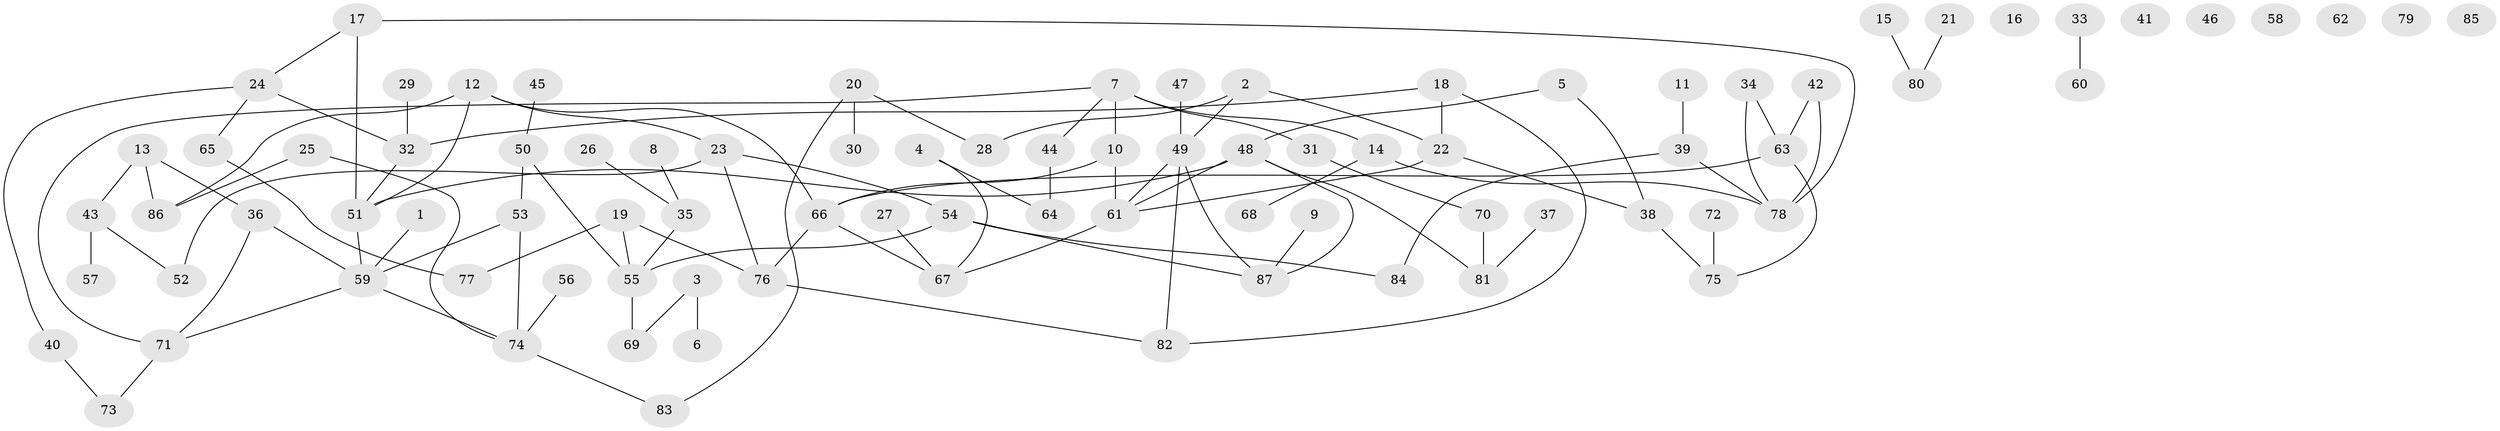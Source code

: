 // coarse degree distribution, {4: 0.08620689655172414, 3: 0.20689655172413793, 1: 0.20689655172413793, 2: 0.1896551724137931, 6: 0.034482758620689655, 7: 0.08620689655172414, 0: 0.13793103448275862, 5: 0.05172413793103448}
// Generated by graph-tools (version 1.1) at 2025/23/03/03/25 07:23:28]
// undirected, 87 vertices, 106 edges
graph export_dot {
graph [start="1"]
  node [color=gray90,style=filled];
  1;
  2;
  3;
  4;
  5;
  6;
  7;
  8;
  9;
  10;
  11;
  12;
  13;
  14;
  15;
  16;
  17;
  18;
  19;
  20;
  21;
  22;
  23;
  24;
  25;
  26;
  27;
  28;
  29;
  30;
  31;
  32;
  33;
  34;
  35;
  36;
  37;
  38;
  39;
  40;
  41;
  42;
  43;
  44;
  45;
  46;
  47;
  48;
  49;
  50;
  51;
  52;
  53;
  54;
  55;
  56;
  57;
  58;
  59;
  60;
  61;
  62;
  63;
  64;
  65;
  66;
  67;
  68;
  69;
  70;
  71;
  72;
  73;
  74;
  75;
  76;
  77;
  78;
  79;
  80;
  81;
  82;
  83;
  84;
  85;
  86;
  87;
  1 -- 59;
  2 -- 22;
  2 -- 28;
  2 -- 49;
  3 -- 6;
  3 -- 69;
  4 -- 64;
  4 -- 67;
  5 -- 38;
  5 -- 48;
  7 -- 10;
  7 -- 14;
  7 -- 31;
  7 -- 44;
  7 -- 71;
  8 -- 35;
  9 -- 87;
  10 -- 61;
  10 -- 66;
  11 -- 39;
  12 -- 23;
  12 -- 51;
  12 -- 66;
  12 -- 86;
  13 -- 36;
  13 -- 43;
  13 -- 86;
  14 -- 68;
  14 -- 78;
  15 -- 80;
  17 -- 24;
  17 -- 51;
  17 -- 78;
  18 -- 22;
  18 -- 32;
  18 -- 82;
  19 -- 55;
  19 -- 76;
  19 -- 77;
  20 -- 28;
  20 -- 30;
  20 -- 83;
  21 -- 80;
  22 -- 38;
  22 -- 61;
  23 -- 52;
  23 -- 54;
  23 -- 76;
  24 -- 32;
  24 -- 40;
  24 -- 65;
  25 -- 74;
  25 -- 86;
  26 -- 35;
  27 -- 67;
  29 -- 32;
  31 -- 70;
  32 -- 51;
  33 -- 60;
  34 -- 63;
  34 -- 78;
  35 -- 55;
  36 -- 59;
  36 -- 71;
  37 -- 81;
  38 -- 75;
  39 -- 78;
  39 -- 84;
  40 -- 73;
  42 -- 63;
  42 -- 78;
  43 -- 52;
  43 -- 57;
  44 -- 64;
  45 -- 50;
  47 -- 49;
  48 -- 51;
  48 -- 61;
  48 -- 81;
  48 -- 87;
  49 -- 61;
  49 -- 82;
  49 -- 87;
  50 -- 53;
  50 -- 55;
  51 -- 59;
  53 -- 59;
  53 -- 74;
  54 -- 55;
  54 -- 84;
  54 -- 87;
  55 -- 69;
  56 -- 74;
  59 -- 71;
  59 -- 74;
  61 -- 67;
  63 -- 66;
  63 -- 75;
  65 -- 77;
  66 -- 67;
  66 -- 76;
  70 -- 81;
  71 -- 73;
  72 -- 75;
  74 -- 83;
  76 -- 82;
}
